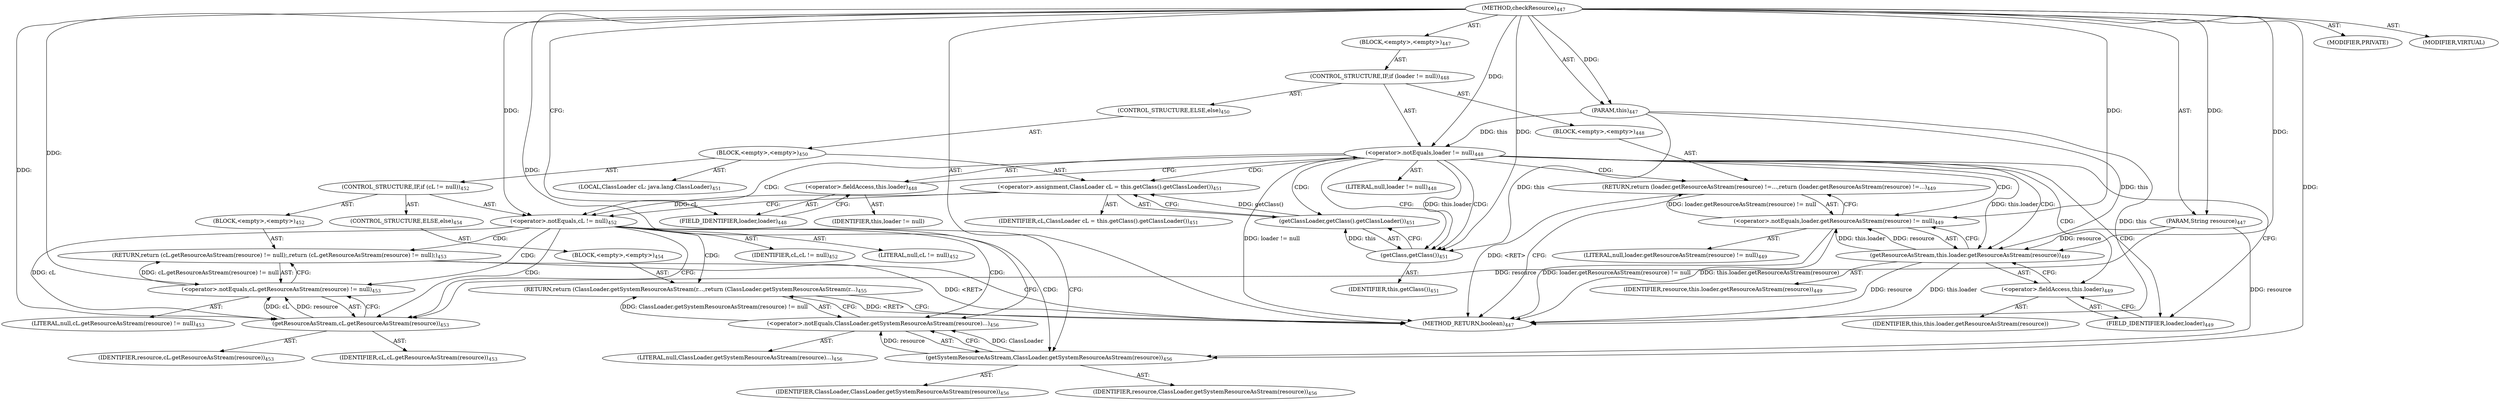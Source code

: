 digraph "checkResource" {  
"111669149713" [label = <(METHOD,checkResource)<SUB>447</SUB>> ]
"115964117009" [label = <(PARAM,this)<SUB>447</SUB>> ]
"115964117026" [label = <(PARAM,String resource)<SUB>447</SUB>> ]
"25769803847" [label = <(BLOCK,&lt;empty&gt;,&lt;empty&gt;)<SUB>447</SUB>> ]
"47244640304" [label = <(CONTROL_STRUCTURE,IF,if (loader != null))<SUB>448</SUB>> ]
"30064771374" [label = <(&lt;operator&gt;.notEquals,loader != null)<SUB>448</SUB>> ]
"30064771375" [label = <(&lt;operator&gt;.fieldAccess,this.loader)<SUB>448</SUB>> ]
"68719476961" [label = <(IDENTIFIER,this,loader != null)> ]
"55834574934" [label = <(FIELD_IDENTIFIER,loader,loader)<SUB>448</SUB>> ]
"90194313292" [label = <(LITERAL,null,loader != null)<SUB>448</SUB>> ]
"25769803848" [label = <(BLOCK,&lt;empty&gt;,&lt;empty&gt;)<SUB>448</SUB>> ]
"146028888085" [label = <(RETURN,return (loader.getResourceAsStream(resource) !=...,return (loader.getResourceAsStream(resource) !=...)<SUB>449</SUB>> ]
"30064771376" [label = <(&lt;operator&gt;.notEquals,loader.getResourceAsStream(resource) != null)<SUB>449</SUB>> ]
"30064771377" [label = <(getResourceAsStream,this.loader.getResourceAsStream(resource))<SUB>449</SUB>> ]
"30064771378" [label = <(&lt;operator&gt;.fieldAccess,this.loader)<SUB>449</SUB>> ]
"68719476962" [label = <(IDENTIFIER,this,this.loader.getResourceAsStream(resource))> ]
"55834574935" [label = <(FIELD_IDENTIFIER,loader,loader)<SUB>449</SUB>> ]
"68719476963" [label = <(IDENTIFIER,resource,this.loader.getResourceAsStream(resource))<SUB>449</SUB>> ]
"90194313293" [label = <(LITERAL,null,loader.getResourceAsStream(resource) != null)<SUB>449</SUB>> ]
"47244640305" [label = <(CONTROL_STRUCTURE,ELSE,else)<SUB>450</SUB>> ]
"25769803849" [label = <(BLOCK,&lt;empty&gt;,&lt;empty&gt;)<SUB>450</SUB>> ]
"94489280526" [label = <(LOCAL,ClassLoader cL: java.lang.ClassLoader)<SUB>451</SUB>> ]
"30064771379" [label = <(&lt;operator&gt;.assignment,ClassLoader cL = this.getClass().getClassLoader())<SUB>451</SUB>> ]
"68719476964" [label = <(IDENTIFIER,cL,ClassLoader cL = this.getClass().getClassLoader())<SUB>451</SUB>> ]
"30064771380" [label = <(getClassLoader,getClass().getClassLoader())<SUB>451</SUB>> ]
"30064771381" [label = <(getClass,getClass())<SUB>451</SUB>> ]
"68719476791" [label = <(IDENTIFIER,this,getClass())<SUB>451</SUB>> ]
"47244640306" [label = <(CONTROL_STRUCTURE,IF,if (cL != null))<SUB>452</SUB>> ]
"30064771382" [label = <(&lt;operator&gt;.notEquals,cL != null)<SUB>452</SUB>> ]
"68719476965" [label = <(IDENTIFIER,cL,cL != null)<SUB>452</SUB>> ]
"90194313294" [label = <(LITERAL,null,cL != null)<SUB>452</SUB>> ]
"25769803850" [label = <(BLOCK,&lt;empty&gt;,&lt;empty&gt;)<SUB>452</SUB>> ]
"146028888086" [label = <(RETURN,return (cL.getResourceAsStream(resource) != null);,return (cL.getResourceAsStream(resource) != null);)<SUB>453</SUB>> ]
"30064771383" [label = <(&lt;operator&gt;.notEquals,cL.getResourceAsStream(resource) != null)<SUB>453</SUB>> ]
"30064771384" [label = <(getResourceAsStream,cL.getResourceAsStream(resource))<SUB>453</SUB>> ]
"68719476966" [label = <(IDENTIFIER,cL,cL.getResourceAsStream(resource))<SUB>453</SUB>> ]
"68719476967" [label = <(IDENTIFIER,resource,cL.getResourceAsStream(resource))<SUB>453</SUB>> ]
"90194313295" [label = <(LITERAL,null,cL.getResourceAsStream(resource) != null)<SUB>453</SUB>> ]
"47244640307" [label = <(CONTROL_STRUCTURE,ELSE,else)<SUB>454</SUB>> ]
"25769803851" [label = <(BLOCK,&lt;empty&gt;,&lt;empty&gt;)<SUB>454</SUB>> ]
"146028888087" [label = <(RETURN,return (ClassLoader.getSystemResourceAsStream(r...,return (ClassLoader.getSystemResourceAsStream(r...)<SUB>455</SUB>> ]
"30064771385" [label = <(&lt;operator&gt;.notEquals,ClassLoader.getSystemResourceAsStream(resource)...)<SUB>456</SUB>> ]
"30064771386" [label = <(getSystemResourceAsStream,ClassLoader.getSystemResourceAsStream(resource))<SUB>456</SUB>> ]
"68719476968" [label = <(IDENTIFIER,ClassLoader,ClassLoader.getSystemResourceAsStream(resource))<SUB>456</SUB>> ]
"68719476969" [label = <(IDENTIFIER,resource,ClassLoader.getSystemResourceAsStream(resource))<SUB>456</SUB>> ]
"90194313296" [label = <(LITERAL,null,ClassLoader.getSystemResourceAsStream(resource)...)<SUB>456</SUB>> ]
"133143986221" [label = <(MODIFIER,PRIVATE)> ]
"133143986222" [label = <(MODIFIER,VIRTUAL)> ]
"128849018897" [label = <(METHOD_RETURN,boolean)<SUB>447</SUB>> ]
  "111669149713" -> "115964117009"  [ label = "AST: "] 
  "111669149713" -> "115964117026"  [ label = "AST: "] 
  "111669149713" -> "25769803847"  [ label = "AST: "] 
  "111669149713" -> "133143986221"  [ label = "AST: "] 
  "111669149713" -> "133143986222"  [ label = "AST: "] 
  "111669149713" -> "128849018897"  [ label = "AST: "] 
  "25769803847" -> "47244640304"  [ label = "AST: "] 
  "47244640304" -> "30064771374"  [ label = "AST: "] 
  "47244640304" -> "25769803848"  [ label = "AST: "] 
  "47244640304" -> "47244640305"  [ label = "AST: "] 
  "30064771374" -> "30064771375"  [ label = "AST: "] 
  "30064771374" -> "90194313292"  [ label = "AST: "] 
  "30064771375" -> "68719476961"  [ label = "AST: "] 
  "30064771375" -> "55834574934"  [ label = "AST: "] 
  "25769803848" -> "146028888085"  [ label = "AST: "] 
  "146028888085" -> "30064771376"  [ label = "AST: "] 
  "30064771376" -> "30064771377"  [ label = "AST: "] 
  "30064771376" -> "90194313293"  [ label = "AST: "] 
  "30064771377" -> "30064771378"  [ label = "AST: "] 
  "30064771377" -> "68719476963"  [ label = "AST: "] 
  "30064771378" -> "68719476962"  [ label = "AST: "] 
  "30064771378" -> "55834574935"  [ label = "AST: "] 
  "47244640305" -> "25769803849"  [ label = "AST: "] 
  "25769803849" -> "94489280526"  [ label = "AST: "] 
  "25769803849" -> "30064771379"  [ label = "AST: "] 
  "25769803849" -> "47244640306"  [ label = "AST: "] 
  "30064771379" -> "68719476964"  [ label = "AST: "] 
  "30064771379" -> "30064771380"  [ label = "AST: "] 
  "30064771380" -> "30064771381"  [ label = "AST: "] 
  "30064771381" -> "68719476791"  [ label = "AST: "] 
  "47244640306" -> "30064771382"  [ label = "AST: "] 
  "47244640306" -> "25769803850"  [ label = "AST: "] 
  "47244640306" -> "47244640307"  [ label = "AST: "] 
  "30064771382" -> "68719476965"  [ label = "AST: "] 
  "30064771382" -> "90194313294"  [ label = "AST: "] 
  "25769803850" -> "146028888086"  [ label = "AST: "] 
  "146028888086" -> "30064771383"  [ label = "AST: "] 
  "30064771383" -> "30064771384"  [ label = "AST: "] 
  "30064771383" -> "90194313295"  [ label = "AST: "] 
  "30064771384" -> "68719476966"  [ label = "AST: "] 
  "30064771384" -> "68719476967"  [ label = "AST: "] 
  "47244640307" -> "25769803851"  [ label = "AST: "] 
  "25769803851" -> "146028888087"  [ label = "AST: "] 
  "146028888087" -> "30064771385"  [ label = "AST: "] 
  "30064771385" -> "30064771386"  [ label = "AST: "] 
  "30064771385" -> "90194313296"  [ label = "AST: "] 
  "30064771386" -> "68719476968"  [ label = "AST: "] 
  "30064771386" -> "68719476969"  [ label = "AST: "] 
  "30064771374" -> "55834574935"  [ label = "CFG: "] 
  "30064771374" -> "30064771381"  [ label = "CFG: "] 
  "30064771375" -> "30064771374"  [ label = "CFG: "] 
  "146028888085" -> "128849018897"  [ label = "CFG: "] 
  "55834574934" -> "30064771375"  [ label = "CFG: "] 
  "30064771376" -> "146028888085"  [ label = "CFG: "] 
  "30064771379" -> "30064771382"  [ label = "CFG: "] 
  "30064771377" -> "30064771376"  [ label = "CFG: "] 
  "30064771380" -> "30064771379"  [ label = "CFG: "] 
  "30064771382" -> "30064771384"  [ label = "CFG: "] 
  "30064771382" -> "30064771386"  [ label = "CFG: "] 
  "30064771378" -> "30064771377"  [ label = "CFG: "] 
  "30064771381" -> "30064771380"  [ label = "CFG: "] 
  "146028888086" -> "128849018897"  [ label = "CFG: "] 
  "55834574935" -> "30064771378"  [ label = "CFG: "] 
  "30064771383" -> "146028888086"  [ label = "CFG: "] 
  "146028888087" -> "128849018897"  [ label = "CFG: "] 
  "30064771384" -> "30064771383"  [ label = "CFG: "] 
  "30064771385" -> "146028888087"  [ label = "CFG: "] 
  "30064771386" -> "30064771385"  [ label = "CFG: "] 
  "111669149713" -> "55834574934"  [ label = "CFG: "] 
  "146028888087" -> "128849018897"  [ label = "DDG: &lt;RET&gt;"] 
  "146028888086" -> "128849018897"  [ label = "DDG: &lt;RET&gt;"] 
  "146028888085" -> "128849018897"  [ label = "DDG: &lt;RET&gt;"] 
  "115964117009" -> "128849018897"  [ label = "DDG: this"] 
  "30064771374" -> "128849018897"  [ label = "DDG: loader != null"] 
  "30064771377" -> "128849018897"  [ label = "DDG: this.loader"] 
  "30064771377" -> "128849018897"  [ label = "DDG: resource"] 
  "30064771376" -> "128849018897"  [ label = "DDG: this.loader.getResourceAsStream(resource)"] 
  "30064771376" -> "128849018897"  [ label = "DDG: loader.getResourceAsStream(resource) != null"] 
  "111669149713" -> "115964117009"  [ label = "DDG: "] 
  "111669149713" -> "115964117026"  [ label = "DDG: "] 
  "115964117009" -> "30064771374"  [ label = "DDG: this"] 
  "111669149713" -> "30064771374"  [ label = "DDG: "] 
  "30064771376" -> "146028888085"  [ label = "DDG: loader.getResourceAsStream(resource) != null"] 
  "30064771380" -> "30064771379"  [ label = "DDG: getClass()"] 
  "30064771377" -> "30064771376"  [ label = "DDG: this.loader"] 
  "30064771377" -> "30064771376"  [ label = "DDG: resource"] 
  "111669149713" -> "30064771376"  [ label = "DDG: "] 
  "115964117009" -> "30064771377"  [ label = "DDG: this"] 
  "30064771374" -> "30064771377"  [ label = "DDG: this.loader"] 
  "115964117026" -> "30064771377"  [ label = "DDG: resource"] 
  "111669149713" -> "30064771377"  [ label = "DDG: "] 
  "30064771381" -> "30064771380"  [ label = "DDG: this"] 
  "30064771379" -> "30064771382"  [ label = "DDG: cL"] 
  "111669149713" -> "30064771382"  [ label = "DDG: "] 
  "30064771383" -> "146028888086"  [ label = "DDG: cL.getResourceAsStream(resource) != null"] 
  "115964117009" -> "30064771381"  [ label = "DDG: this"] 
  "30064771374" -> "30064771381"  [ label = "DDG: this.loader"] 
  "111669149713" -> "30064771381"  [ label = "DDG: "] 
  "30064771385" -> "146028888087"  [ label = "DDG: ClassLoader.getSystemResourceAsStream(resource) != null"] 
  "30064771384" -> "30064771383"  [ label = "DDG: cL"] 
  "30064771384" -> "30064771383"  [ label = "DDG: resource"] 
  "111669149713" -> "30064771383"  [ label = "DDG: "] 
  "30064771382" -> "30064771384"  [ label = "DDG: cL"] 
  "111669149713" -> "30064771384"  [ label = "DDG: "] 
  "115964117026" -> "30064771384"  [ label = "DDG: resource"] 
  "30064771386" -> "30064771385"  [ label = "DDG: ClassLoader"] 
  "30064771386" -> "30064771385"  [ label = "DDG: resource"] 
  "111669149713" -> "30064771385"  [ label = "DDG: "] 
  "111669149713" -> "30064771386"  [ label = "DDG: "] 
  "115964117026" -> "30064771386"  [ label = "DDG: resource"] 
  "30064771374" -> "146028888085"  [ label = "CDG: "] 
  "30064771374" -> "55834574935"  [ label = "CDG: "] 
  "30064771374" -> "30064771380"  [ label = "CDG: "] 
  "30064771374" -> "30064771379"  [ label = "CDG: "] 
  "30064771374" -> "30064771382"  [ label = "CDG: "] 
  "30064771374" -> "30064771381"  [ label = "CDG: "] 
  "30064771374" -> "30064771376"  [ label = "CDG: "] 
  "30064771374" -> "30064771378"  [ label = "CDG: "] 
  "30064771374" -> "30064771377"  [ label = "CDG: "] 
  "30064771382" -> "30064771384"  [ label = "CDG: "] 
  "30064771382" -> "30064771383"  [ label = "CDG: "] 
  "30064771382" -> "30064771386"  [ label = "CDG: "] 
  "30064771382" -> "30064771385"  [ label = "CDG: "] 
  "30064771382" -> "146028888087"  [ label = "CDG: "] 
  "30064771382" -> "146028888086"  [ label = "CDG: "] 
}
